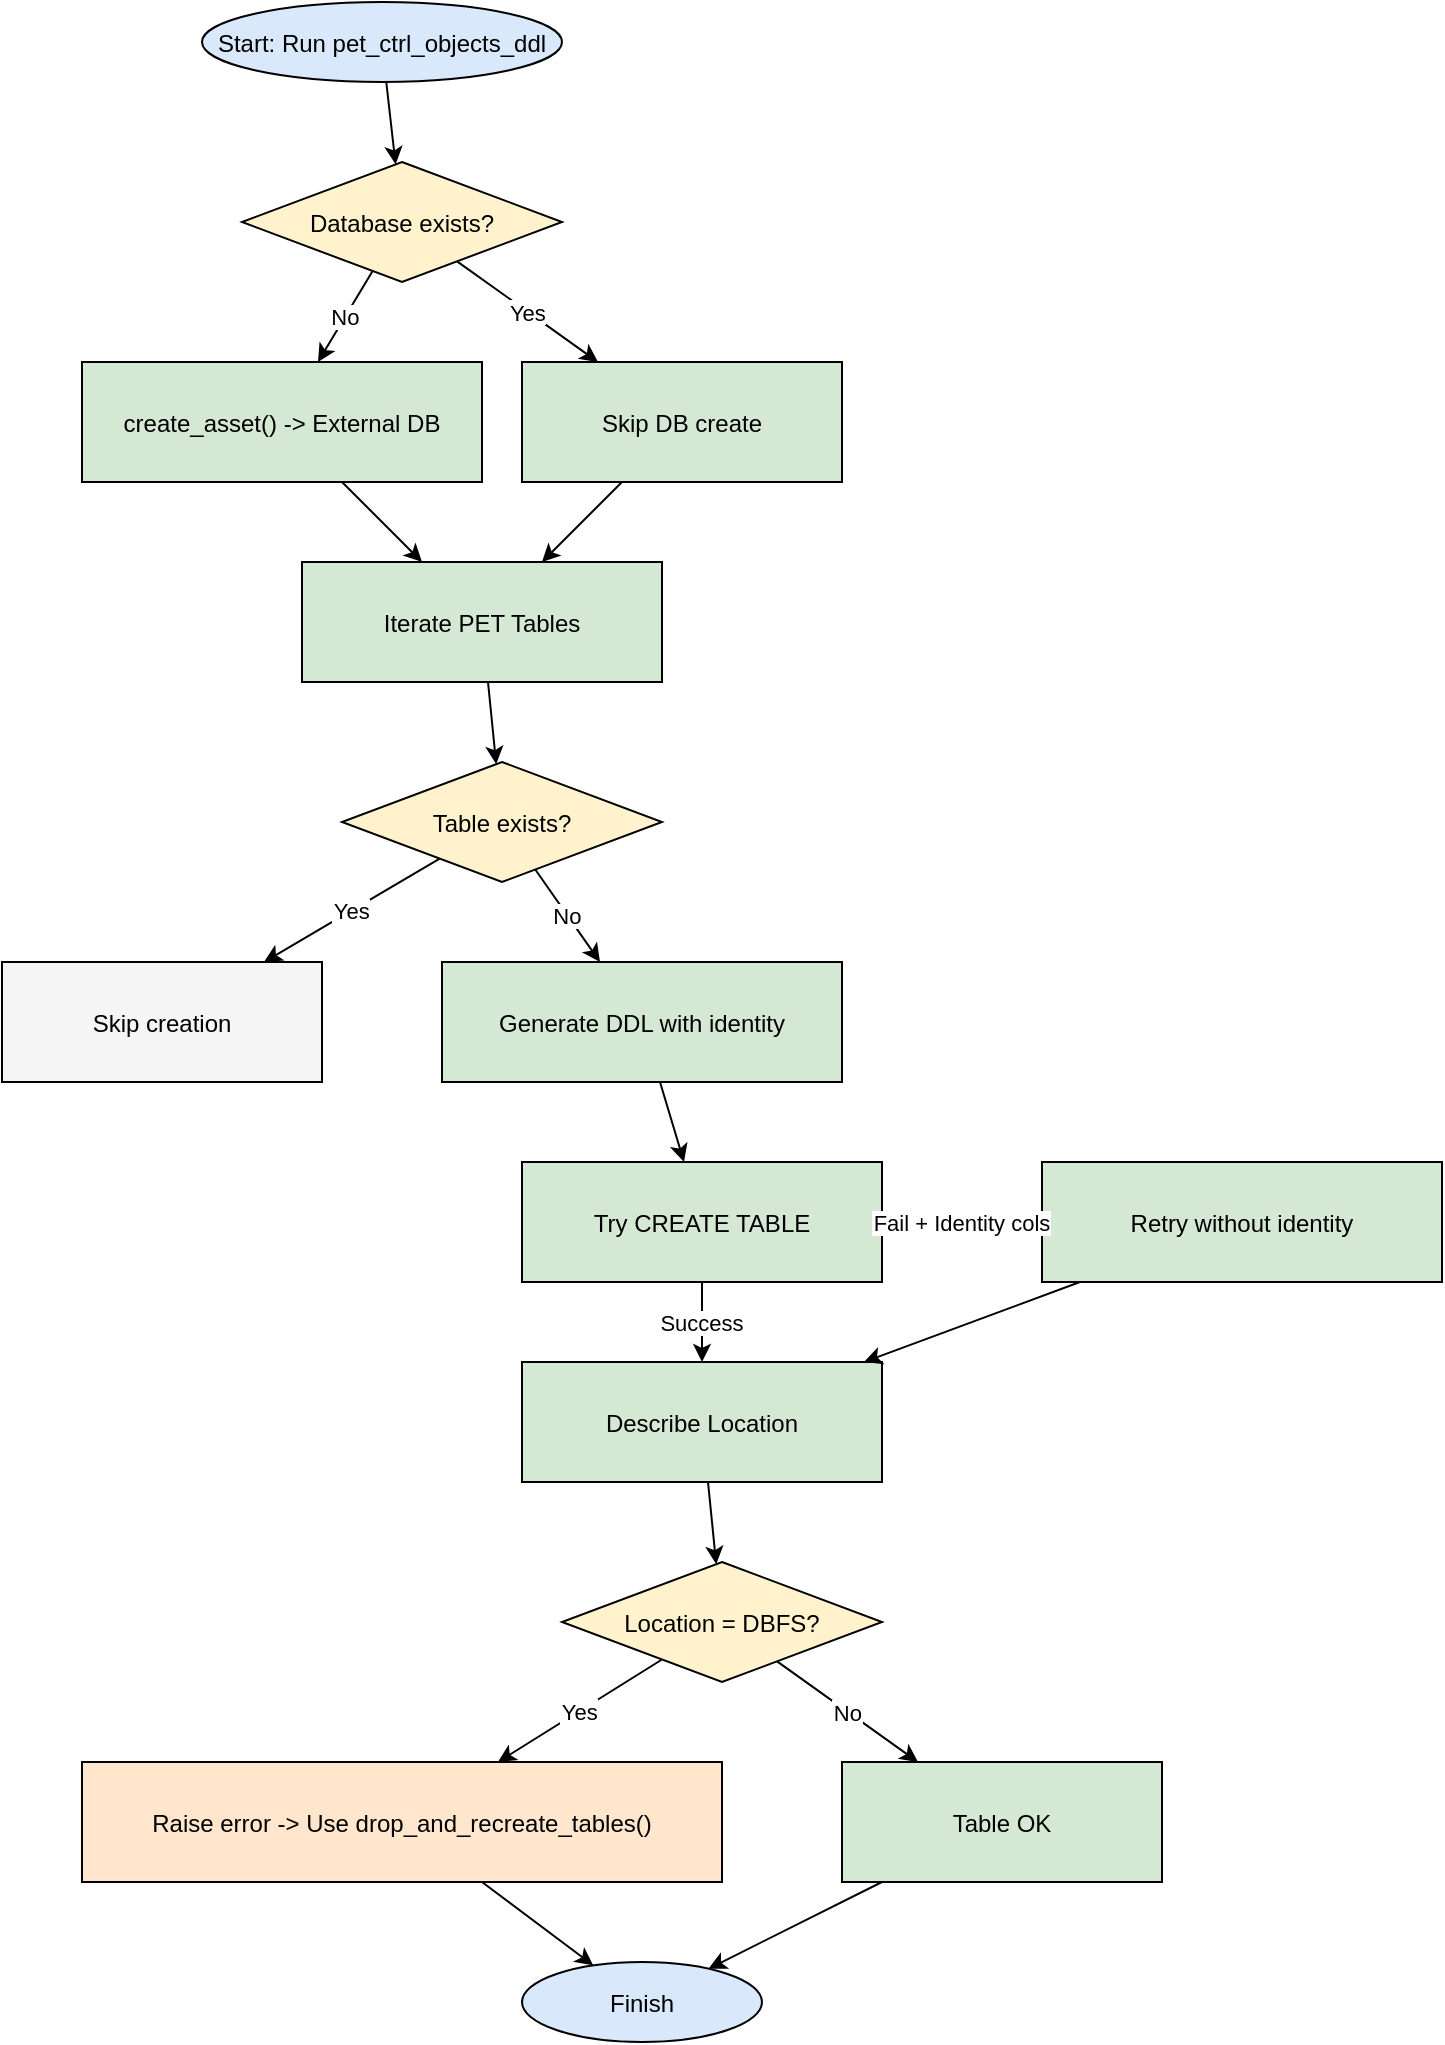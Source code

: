 <?xml version="1.0" encoding="UTF-8"?>
<mxfile>
  <diagram name="PET DDL Flowchart">
    <mxGraphModel dx="1420" dy="794" grid="1" gridSize="10" guides="1" tooltips="1" connect="1" arrows="1" fold="1" page="1" pageScale="1" pageWidth="827" pageHeight="1169" math="0" shadow="0">
      <root>
        <mxCell id="0"/>
        <mxCell id="1" parent="0"/>
        
        <!-- Nodes -->
        <mxCell id="A" value="Start: Run pet_ctrl_objects_ddl" style="ellipse;fillColor=#dae8fc;strokeColor=#000000;" vertex="1" parent="1">
          <mxGeometry x="80" y="20" width="180" height="40" as="geometry"/>
        </mxCell>
        <mxCell id="B" value="Database exists?" style="rhombus;fillColor=#fff2cc;strokeColor=#000000;" vertex="1" parent="1">
          <mxGeometry x="100" y="100" width="160" height="60" as="geometry"/>
        </mxCell>
        <mxCell id="C" value="create_asset() -&gt; External DB" style="rectangle;fillColor=#d5e8d4;strokeColor=#000000;" vertex="1" parent="1">
          <mxGeometry x="20" y="200" width="200" height="60" as="geometry"/>
        </mxCell>
        <mxCell id="D" value="Skip DB create" style="rectangle;fillColor=#d5e8d4;strokeColor=#000000;" vertex="1" parent="1">
          <mxGeometry x="240" y="200" width="160" height="60" as="geometry"/>
        </mxCell>
        <mxCell id="E" value="Iterate PET Tables" style="rectangle;fillColor=#d5e8d4;strokeColor=#000000;" vertex="1" parent="1">
          <mxGeometry x="130" y="300" width="180" height="60" as="geometry"/>
        </mxCell>
        <mxCell id="F" value="Table exists?" style="rhombus;fillColor=#fff2cc;strokeColor=#000000;" vertex="1" parent="1">
          <mxGeometry x="150" y="400" width="160" height="60" as="geometry"/>
        </mxCell>
        <mxCell id="G" value="Skip creation" style="rectangle;fillColor=#f5f5f5;strokeColor=#000000;" vertex="1" parent="1">
          <mxGeometry x="-20" y="500" width="160" height="60" as="geometry"/>
        </mxCell>
        <mxCell id="H" value="Generate DDL with identity" style="rectangle;fillColor=#d5e8d4;strokeColor=#000000;" vertex="1" parent="1">
          <mxGeometry x="200" y="500" width="200" height="60" as="geometry"/>
        </mxCell>
        <mxCell id="I" value="Try CREATE TABLE" style="rectangle;fillColor=#d5e8d4;strokeColor=#000000;" vertex="1" parent="1">
          <mxGeometry x="240" y="600" width="180" height="60" as="geometry"/>
        </mxCell>
        <mxCell id="K" value="Retry without identity" style="rectangle;fillColor=#d5e8d4;strokeColor=#000000;" vertex="1" parent="1">
          <mxGeometry x="500" y="600" width="200" height="60" as="geometry"/>
        </mxCell>
        <mxCell id="J" value="Describe Location" style="rectangle;fillColor=#d5e8d4;strokeColor=#000000;" vertex="1" parent="1">
          <mxGeometry x="240" y="700" width="180" height="60" as="geometry"/>
        </mxCell>
        <mxCell id="L" value="Location = DBFS?" style="rhombus;fillColor=#fff2cc;strokeColor=#000000;" vertex="1" parent="1">
          <mxGeometry x="260" y="800" width="160" height="60" as="geometry"/>
        </mxCell>
        <mxCell id="M" value="Raise error -&gt; Use drop_and_recreate_tables()" style="rectangle;fillColor=#ffe6cc;strokeColor=#000000;" vertex="1" parent="1">
          <mxGeometry x="20" y="900" width="320" height="60" as="geometry"/>
        </mxCell>
        <mxCell id="N" value="Table OK" style="rectangle;fillColor=#d5e8d4;strokeColor=#000000;" vertex="1" parent="1">
          <mxGeometry x="400" y="900" width="160" height="60" as="geometry"/>
        </mxCell>
        <mxCell id="O" value="Finish" style="ellipse;fillColor=#dae8fc;strokeColor=#000000;" vertex="1" parent="1">
          <mxGeometry x="240" y="1000" width="120" height="40" as="geometry"/>
        </mxCell>

        <!-- Edges -->
        <mxCell id="e1" edge="1" source="A" target="B" parent="1">
          <mxGeometry relative="1" as="geometry"/>
        </mxCell>
        <mxCell id="e2" value="No" edge="1" source="B" target="C" parent="1">
          <mxGeometry relative="1" as="geometry"/>
        </mxCell>
        <mxCell id="e3" value="Yes" edge="1" source="B" target="D" parent="1">
          <mxGeometry relative="1" as="geometry"/>
        </mxCell>
        <mxCell id="e4" edge="1" source="C" target="E" parent="1">
          <mxGeometry relative="1" as="geometry"/>
        </mxCell>
        <mxCell id="e5" edge="1" source="D" target="E" parent="1">
          <mxGeometry relative="1" as="geometry"/>
        </mxCell>
        <mxCell id="e6" edge="1" source="E" target="F" parent="1">
          <mxGeometry relative="1" as="geometry"/>
        </mxCell>
        <mxCell id="e7" value="Yes" edge="1" source="F" target="G" parent="1">
          <mxGeometry relative="1" as="geometry"/>
        </mxCell>
        <mxCell id="e8" value="No" edge="1" source="F" target="H" parent="1">
          <mxGeometry relative="1" as="geometry"/>
        </mxCell>
        <mxCell id="e9" edge="1" source="H" target="I" parent="1">
          <mxGeometry relative="1" as="geometry"/>
        </mxCell>
        <mxCell id="e10" value="Success" edge="1" source="I" target="J" parent="1">
          <mxGeometry relative="1" as="geometry"/>
        </mxCell>
        <mxCell id="e11" value="Fail + Identity cols" edge="1" source="I" target="K" parent="1">
          <mxGeometry relative="1" as="geometry"/>
        </mxCell>
        <mxCell id="e12" edge="1" source="K" target="J" parent="1">
          <mxGeometry relative="1" as="geometry"/>
        </mxCell>
        <mxCell id="e13" edge="1" source="J" target="L" parent="1">
          <mxGeometry relative="1" as="geometry"/>
        </mxCell>
        <mxCell id="e14" value="Yes" edge="1" source="L" target="M" parent="1">
          <mxGeometry relative="1" as="geometry"/>
        </mxCell>
        <mxCell id="e15" value="No" edge="1" source="L" target="N" parent="1">
          <mxGeometry relative="1" as="geometry"/>
        </mxCell>
        <mxCell id="e16" edge="1" source="M" target="O" parent="1">
          <mxGeometry relative="1" as="geometry"/>
        </mxCell>
        <mxCell id="e17" edge="1" source="N" target="O" parent="1">
          <mxGeometry relative="1" as="geometry"/>
        </mxCell>
      </root>
    </mxGraphModel>
  </diagram>
</mxfile>

